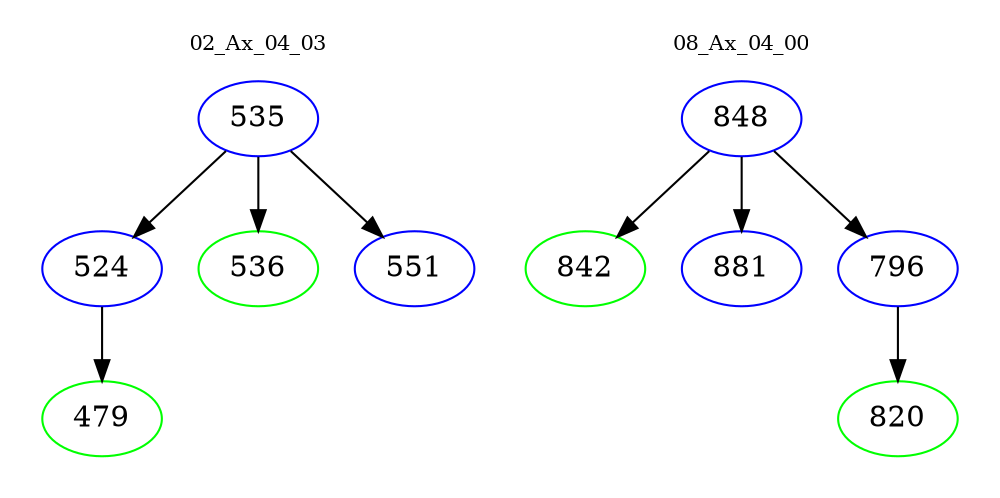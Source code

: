 digraph{
subgraph cluster_0 {
color = white
label = "02_Ax_04_03";
fontsize=10;
T0_535 [label="535", color="blue"]
T0_535 -> T0_524 [color="black"]
T0_524 [label="524", color="blue"]
T0_524 -> T0_479 [color="black"]
T0_479 [label="479", color="green"]
T0_535 -> T0_536 [color="black"]
T0_536 [label="536", color="green"]
T0_535 -> T0_551 [color="black"]
T0_551 [label="551", color="blue"]
}
subgraph cluster_1 {
color = white
label = "08_Ax_04_00";
fontsize=10;
T1_848 [label="848", color="blue"]
T1_848 -> T1_842 [color="black"]
T1_842 [label="842", color="green"]
T1_848 -> T1_881 [color="black"]
T1_881 [label="881", color="blue"]
T1_848 -> T1_796 [color="black"]
T1_796 [label="796", color="blue"]
T1_796 -> T1_820 [color="black"]
T1_820 [label="820", color="green"]
}
}
